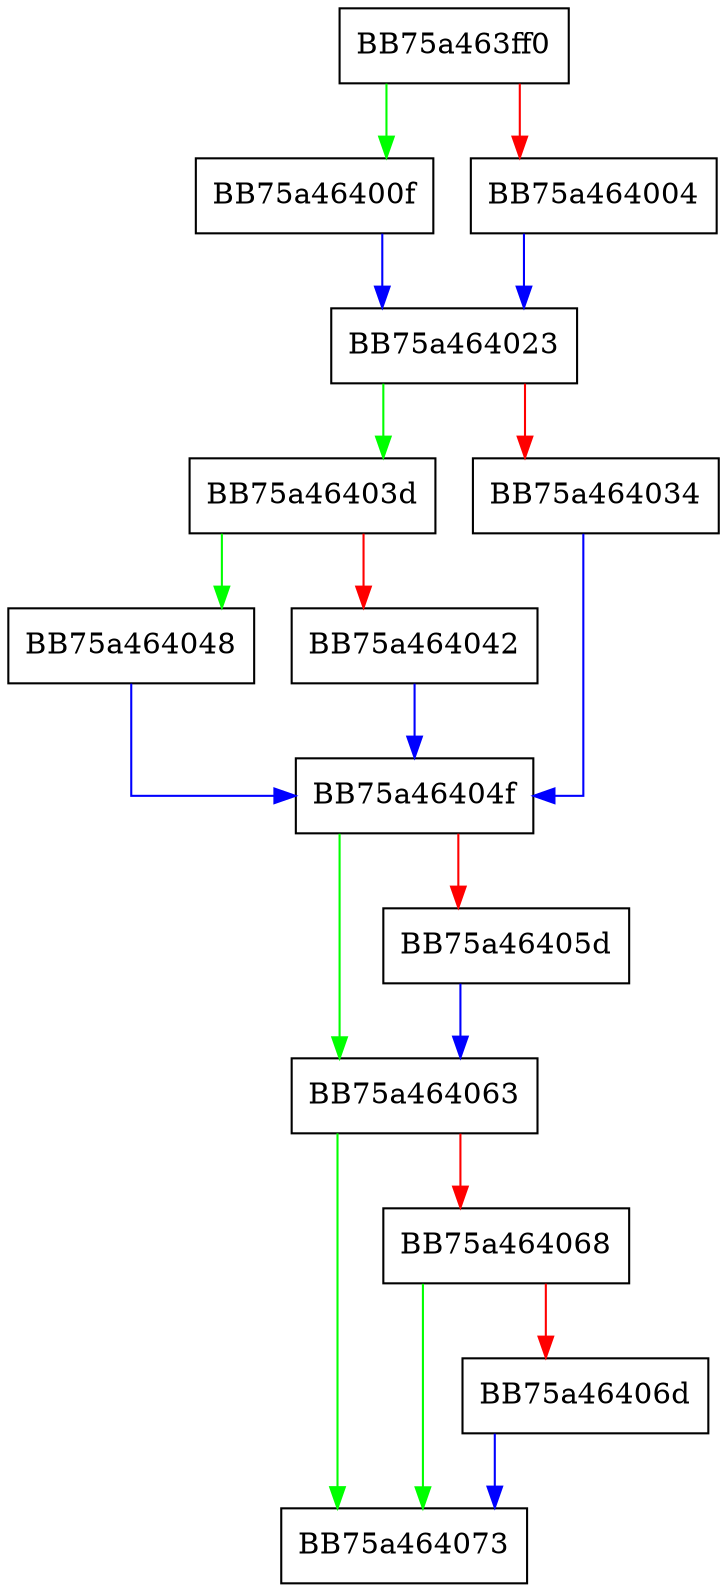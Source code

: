 digraph sqlite3PagerSetFlags {
  node [shape="box"];
  graph [splines=ortho];
  BB75a463ff0 -> BB75a46400f [color="green"];
  BB75a463ff0 -> BB75a464004 [color="red"];
  BB75a464004 -> BB75a464023 [color="blue"];
  BB75a46400f -> BB75a464023 [color="blue"];
  BB75a464023 -> BB75a46403d [color="green"];
  BB75a464023 -> BB75a464034 [color="red"];
  BB75a464034 -> BB75a46404f [color="blue"];
  BB75a46403d -> BB75a464048 [color="green"];
  BB75a46403d -> BB75a464042 [color="red"];
  BB75a464042 -> BB75a46404f [color="blue"];
  BB75a464048 -> BB75a46404f [color="blue"];
  BB75a46404f -> BB75a464063 [color="green"];
  BB75a46404f -> BB75a46405d [color="red"];
  BB75a46405d -> BB75a464063 [color="blue"];
  BB75a464063 -> BB75a464073 [color="green"];
  BB75a464063 -> BB75a464068 [color="red"];
  BB75a464068 -> BB75a464073 [color="green"];
  BB75a464068 -> BB75a46406d [color="red"];
  BB75a46406d -> BB75a464073 [color="blue"];
}
